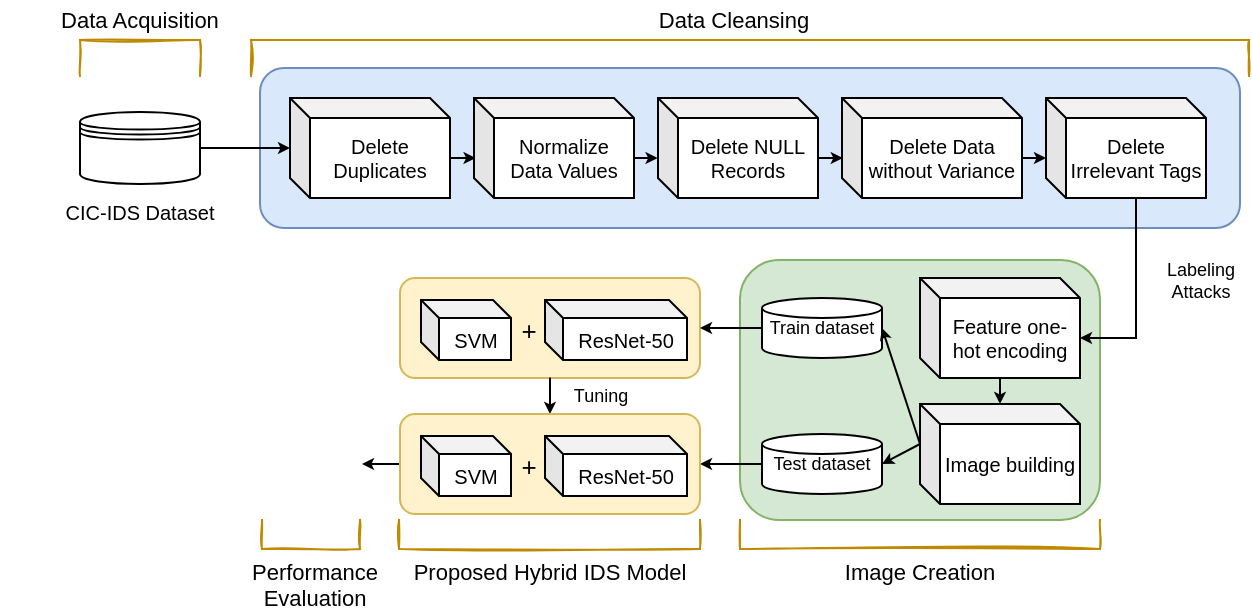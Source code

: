 <mxfile version="15.7.0" type="github" pages="3">
  <diagram id="EMvGMMCxx6XKPEilyFKA" name="IDS-Paper">
    <mxGraphModel dx="898" dy="481" grid="1" gridSize="10" guides="1" tooltips="1" connect="1" arrows="1" fold="1" page="1" pageScale="1" pageWidth="827" pageHeight="1169" math="0" shadow="0">
      <root>
        <mxCell id="0" />
        <mxCell id="1" parent="0" />
        <mxCell id="Y4Wwu05qVqmn_QEh-_5p-30" value="" style="rounded=1;whiteSpace=wrap;html=1;fillColor=#fff2cc;strokeColor=#d6b656;" parent="1" vertex="1">
          <mxGeometry x="210" y="239" width="150" height="50" as="geometry" />
        </mxCell>
        <mxCell id="Y4Wwu05qVqmn_QEh-_5p-23" value="" style="rounded=1;whiteSpace=wrap;html=1;fillColor=#d5e8d4;strokeColor=#82b366;" parent="1" vertex="1">
          <mxGeometry x="380" y="230" width="180" height="130" as="geometry" />
        </mxCell>
        <mxCell id="Y4Wwu05qVqmn_QEh-_5p-3" value="" style="rounded=1;whiteSpace=wrap;html=1;fillColor=#dae8fc;strokeColor=#6c8ebf;" parent="1" vertex="1">
          <mxGeometry x="140" y="134" width="490" height="80" as="geometry" />
        </mxCell>
        <mxCell id="Y4Wwu05qVqmn_QEh-_5p-4" style="edgeStyle=orthogonalEdgeStyle;rounded=0;orthogonalLoop=1;jettySize=auto;html=1;entryX=0;entryY=0.5;entryDx=0;entryDy=0;endSize=3;startSize=3;" parent="1" source="Y4Wwu05qVqmn_QEh-_5p-1" edge="1">
          <mxGeometry relative="1" as="geometry">
            <mxPoint x="155" y="174" as="targetPoint" />
          </mxGeometry>
        </mxCell>
        <mxCell id="Y4Wwu05qVqmn_QEh-_5p-1" value="" style="shape=datastore;whiteSpace=wrap;html=1;fontSize=10;fontStyle=1" parent="1" vertex="1">
          <mxGeometry x="50" y="156" width="60" height="36" as="geometry" />
        </mxCell>
        <mxCell id="Y4Wwu05qVqmn_QEh-_5p-5" value="Data Cleansing" style="text;html=1;strokeColor=none;fillColor=none;align=center;verticalAlign=middle;whiteSpace=wrap;rounded=0;fontStyle=0;fontSize=11;" parent="1" vertex="1">
          <mxGeometry x="307" y="100" width="140" height="20" as="geometry" />
        </mxCell>
        <mxCell id="Y4Wwu05qVqmn_QEh-_5p-62" value="Labeling&lt;br&gt;Attacks" style="edgeStyle=orthogonalEdgeStyle;rounded=0;orthogonalLoop=1;jettySize=auto;html=1;entryX=0;entryY=0;entryDx=80;entryDy=30;labelBackgroundColor=none;fontSize=9;startSize=3;endSize=3;exitX=0;exitY=0;exitDx=45;exitDy=50;labelBorderColor=none;spacingTop=0;sketch=0;entryPerimeter=0;exitPerimeter=0;horizontal=1;" parent="1" source="q0Q48AQaS5Qz4tqqxJTt-5" target="5gnXoa6gbx_hMjRoaes9-1" edge="1">
          <mxGeometry x="-0.163" y="32" relative="1" as="geometry">
            <mxPoint x="563" y="174" as="sourcePoint" />
            <Array as="points">
              <mxPoint x="578" y="269" />
            </Array>
            <mxPoint as="offset" />
            <mxPoint x="545" y="264.5" as="targetPoint" />
          </mxGeometry>
        </mxCell>
        <mxCell id="Y4Wwu05qVqmn_QEh-_5p-25" value="Image Creation" style="text;html=1;strokeColor=none;fillColor=none;align=center;verticalAlign=top;whiteSpace=wrap;rounded=0;fontStyle=0;fontSize=11;" parent="1" vertex="1">
          <mxGeometry x="425" y="372.5" width="90" height="20" as="geometry" />
        </mxCell>
        <mxCell id="Y4Wwu05qVqmn_QEh-_5p-29" style="edgeStyle=orthogonalEdgeStyle;rounded=0;orthogonalLoop=1;jettySize=auto;html=1;exitX=0;exitY=0;exitDx=45;exitDy=50;fontSize=11;endSize=3;startSize=3;exitPerimeter=0;" parent="1" source="5gnXoa6gbx_hMjRoaes9-1" target="5gnXoa6gbx_hMjRoaes9-2" edge="1">
          <mxGeometry relative="1" as="geometry">
            <mxPoint x="475" y="264.5" as="sourcePoint" />
            <Array as="points">
              <mxPoint x="510" y="300" />
              <mxPoint x="510" y="300" />
            </Array>
          </mxGeometry>
        </mxCell>
        <mxCell id="Y4Wwu05qVqmn_QEh-_5p-31" value="Proposed Hybrid IDS Model" style="text;html=1;strokeColor=none;fillColor=none;align=center;verticalAlign=top;whiteSpace=wrap;rounded=0;fontStyle=0;fontSize=11;" parent="1" vertex="1">
          <mxGeometry x="214.75" y="372.5" width="140" height="20" as="geometry" />
        </mxCell>
        <mxCell id="FiTip0ZuBxbWfkE6FUop-7" style="edgeStyle=orthogonalEdgeStyle;rounded=0;orthogonalLoop=1;jettySize=auto;html=1;entryX=1;entryY=0.5;entryDx=0;entryDy=0;labelBackgroundColor=none;fontSize=13;startArrow=none;startFill=0;endArrow=classic;endFill=1;startSize=3;endSize=3;" parent="1" source="Y4Wwu05qVqmn_QEh-_5p-33" target="Y4Wwu05qVqmn_QEh-_5p-30" edge="1">
          <mxGeometry relative="1" as="geometry" />
        </mxCell>
        <mxCell id="Y4Wwu05qVqmn_QEh-_5p-33" value="Train dataset" style="strokeWidth=1;html=1;shape=mxgraph.flowchart.database;whiteSpace=wrap;fontSize=9;fillColor=#FFFFFF;" parent="1" vertex="1">
          <mxGeometry x="391" y="249" width="60" height="30" as="geometry" />
        </mxCell>
        <mxCell id="FiTip0ZuBxbWfkE6FUop-12" style="edgeStyle=orthogonalEdgeStyle;rounded=0;orthogonalLoop=1;jettySize=auto;html=1;entryX=1;entryY=0.5;entryDx=0;entryDy=0;labelBackgroundColor=none;fontSize=13;startArrow=none;startFill=0;endArrow=classic;endFill=1;startSize=3;endSize=3;" parent="1" source="Y4Wwu05qVqmn_QEh-_5p-34" target="FiTip0ZuBxbWfkE6FUop-8" edge="1">
          <mxGeometry relative="1" as="geometry" />
        </mxCell>
        <mxCell id="Y4Wwu05qVqmn_QEh-_5p-34" value="Test dataset" style="strokeWidth=1;html=1;shape=mxgraph.flowchart.database;whiteSpace=wrap;fontSize=9;fillColor=#FFFFFF;" parent="1" vertex="1">
          <mxGeometry x="391" y="317" width="60" height="30" as="geometry" />
        </mxCell>
        <mxCell id="Y4Wwu05qVqmn_QEh-_5p-58" value="Tuning" style="edgeStyle=orthogonalEdgeStyle;rounded=0;orthogonalLoop=1;jettySize=auto;html=1;entryX=0.5;entryY=0;entryDx=0;entryDy=0;fontSize=9;startSize=3;endSize=3;exitX=0.5;exitY=1;exitDx=0;exitDy=0;labelBackgroundColor=none;" parent="1" target="FiTip0ZuBxbWfkE6FUop-8" edge="1">
          <mxGeometry x="0.059" y="25" relative="1" as="geometry">
            <mxPoint x="285" y="288.75" as="sourcePoint" />
            <mxPoint x="285" y="319.25" as="targetPoint" />
            <mxPoint as="offset" />
          </mxGeometry>
        </mxCell>
        <mxCell id="Y4Wwu05qVqmn_QEh-_5p-69" style="edgeStyle=orthogonalEdgeStyle;rounded=0;orthogonalLoop=1;jettySize=auto;html=1;entryX=1;entryY=0.5;entryDx=0;entryDy=0;labelBackgroundColor=#FAFAFA;fontSize=10;startSize=3;endSize=3;" parent="1" target="Y4Wwu05qVqmn_QEh-_5p-68" edge="1">
          <mxGeometry relative="1" as="geometry">
            <mxPoint x="225" y="332.029" as="sourcePoint" />
          </mxGeometry>
        </mxCell>
        <mxCell id="Y4Wwu05qVqmn_QEh-_5p-68" value="" style="shape=image;html=1;verticalAlign=top;verticalLabelPosition=bottom;labelBackgroundColor=#ffffff;imageAspect=0;aspect=fixed;image=https://cdn1.iconfinder.com/data/icons/finance-160/64/speed_meter-performance-business-finance-128.png;fontSize=10;strokeWidth=1;fillColor=#DDEBFF;imageBackground=none;imageBorder=none;sketch=0;" parent="1" vertex="1">
          <mxGeometry x="141" y="307" width="50" height="50" as="geometry" />
        </mxCell>
        <mxCell id="Y4Wwu05qVqmn_QEh-_5p-70" value="Performance Evaluation" style="text;html=1;strokeColor=none;fillColor=none;align=center;verticalAlign=top;whiteSpace=wrap;rounded=0;fontStyle=0;fontSize=11;" parent="1" vertex="1">
          <mxGeometry x="123.5" y="372.5" width="87" height="24.5" as="geometry" />
        </mxCell>
        <mxCell id="9tTI70woQvjKsvE5fk51-2" style="edgeStyle=orthogonalEdgeStyle;rounded=0;orthogonalLoop=1;jettySize=auto;html=1;fontSize=11;endSize=3;startSize=3;exitX=0;exitY=0;exitDx=80;exitDy=30;exitPerimeter=0;entryX=0.01;entryY=0.602;entryDx=0;entryDy=0;entryPerimeter=0;" parent="1" source="q0Q48AQaS5Qz4tqqxJTt-1" target="q0Q48AQaS5Qz4tqqxJTt-2" edge="1">
          <mxGeometry relative="1" as="geometry" />
        </mxCell>
        <mxCell id="q0Q48AQaS5Qz4tqqxJTt-1" value="Delete Duplicates" style="shape=cube;whiteSpace=wrap;html=1;boundedLbl=1;backgroundOutline=1;darkOpacity=0.05;darkOpacity2=0.1;rounded=0;glass=0;size=10;fontSize=10;" parent="1" vertex="1">
          <mxGeometry x="155" y="149" width="80" height="50" as="geometry" />
        </mxCell>
        <mxCell id="q0Q48AQaS5Qz4tqqxJTt-2" value="Normalize Data Values" style="shape=cube;whiteSpace=wrap;html=1;boundedLbl=1;backgroundOutline=1;darkOpacity=0.05;darkOpacity2=0.1;rounded=0;glass=0;size=10;fontSize=10;" parent="1" vertex="1">
          <mxGeometry x="247" y="149" width="80" height="50" as="geometry" />
        </mxCell>
        <mxCell id="q0Q48AQaS5Qz4tqqxJTt-3" value="Delete NULL Records" style="shape=cube;whiteSpace=wrap;html=1;boundedLbl=1;backgroundOutline=1;darkOpacity=0.05;darkOpacity2=0.1;rounded=0;glass=0;size=10;fontSize=10;" parent="1" vertex="1">
          <mxGeometry x="339" y="149" width="80" height="50" as="geometry" />
        </mxCell>
        <mxCell id="q0Q48AQaS5Qz4tqqxJTt-4" value="Delete Data without Variance" style="shape=cube;whiteSpace=wrap;html=1;boundedLbl=1;backgroundOutline=1;darkOpacity=0.05;darkOpacity2=0.1;rounded=0;glass=0;size=10;fontSize=10;" parent="1" vertex="1">
          <mxGeometry x="431" y="149" width="90" height="50" as="geometry" />
        </mxCell>
        <mxCell id="q0Q48AQaS5Qz4tqqxJTt-5" value="Delete Irrelevant Tags" style="shape=cube;whiteSpace=wrap;html=1;boundedLbl=1;backgroundOutline=1;darkOpacity=0.05;darkOpacity2=0.1;rounded=0;glass=0;size=10;fontSize=10;" parent="1" vertex="1">
          <mxGeometry x="533" y="149" width="80" height="50" as="geometry" />
        </mxCell>
        <mxCell id="oRmXpu1o7JcoVG3jPwQJ-1" value="" style="shape=partialRectangle;whiteSpace=wrap;html=1;bottom=1;right=1;left=1;top=0;fillColor=none;routingCenterX=-0.5;rounded=0;shadow=0;glass=0;labelBackgroundColor=none;sketch=1;fontFamily=Helvetica;fontSize=11;strokeColor=#BF8A00;direction=west;fontColor=default;" parent="1" vertex="1">
          <mxGeometry x="135.5" y="120" width="499" height="18" as="geometry" />
        </mxCell>
        <mxCell id="f1S56XE2EbX8W5pwJpI0-1" style="edgeStyle=orthogonalEdgeStyle;rounded=0;orthogonalLoop=1;jettySize=auto;html=1;fontSize=11;endSize=3;startSize=3;exitX=0;exitY=0;exitDx=80;exitDy=30;exitPerimeter=0;entryX=-0.003;entryY=0.604;entryDx=0;entryDy=0;entryPerimeter=0;" parent="1" source="q0Q48AQaS5Qz4tqqxJTt-2" target="q0Q48AQaS5Qz4tqqxJTt-3" edge="1">
          <mxGeometry relative="1" as="geometry">
            <mxPoint x="245" y="184" as="sourcePoint" />
            <mxPoint x="349" y="179" as="targetPoint" />
          </mxGeometry>
        </mxCell>
        <mxCell id="VTfrIFqJmSDUwMLd9Kz_-1" style="edgeStyle=orthogonalEdgeStyle;rounded=0;orthogonalLoop=1;jettySize=auto;html=1;fontSize=11;endSize=3;startSize=3;exitX=0;exitY=0;exitDx=80;exitDy=30;exitPerimeter=0;entryX=0.004;entryY=0.604;entryDx=0;entryDy=0;entryPerimeter=0;" parent="1" source="q0Q48AQaS5Qz4tqqxJTt-3" target="q0Q48AQaS5Qz4tqqxJTt-4" edge="1">
          <mxGeometry relative="1" as="geometry">
            <mxPoint x="337" y="189" as="sourcePoint" />
            <mxPoint x="348.76" y="189.2" as="targetPoint" />
          </mxGeometry>
        </mxCell>
        <mxCell id="VTfrIFqJmSDUwMLd9Kz_-2" style="edgeStyle=orthogonalEdgeStyle;rounded=0;orthogonalLoop=1;jettySize=auto;html=1;fontSize=11;endSize=3;startSize=3;exitX=0;exitY=0;exitDx=90;exitDy=30;exitPerimeter=0;entryX=0;entryY=0.592;entryDx=0;entryDy=0;entryPerimeter=0;" parent="1" source="q0Q48AQaS5Qz4tqqxJTt-4" target="q0Q48AQaS5Qz4tqqxJTt-5" edge="1">
          <mxGeometry relative="1" as="geometry">
            <mxPoint x="429" y="189" as="sourcePoint" />
            <mxPoint x="441.36" y="189.2" as="targetPoint" />
          </mxGeometry>
        </mxCell>
        <mxCell id="-Eo3lDe5eYcaREt5PLol-1" value="&lt;span style=&quot;font-weight: normal&quot;&gt;&lt;span&gt;CIC-IDS&amp;nbsp;&lt;/span&gt;&lt;span&gt;Dataset&lt;/span&gt;&lt;/span&gt;" style="text;html=1;strokeColor=none;fillColor=none;align=center;verticalAlign=middle;whiteSpace=wrap;rounded=0;shadow=0;glass=0;labelBackgroundColor=none;sketch=0;fontFamily=Helvetica;fontSize=10;fontColor=default;fontStyle=1" parent="1" vertex="1">
          <mxGeometry x="40" y="196" width="80" height="20" as="geometry" />
        </mxCell>
        <mxCell id="5gnXoa6gbx_hMjRoaes9-1" value="Feature one-hot encoding" style="shape=cube;whiteSpace=wrap;html=1;boundedLbl=1;backgroundOutline=1;darkOpacity=0.05;darkOpacity2=0.1;rounded=0;glass=0;size=10;fontSize=10;" parent="1" vertex="1">
          <mxGeometry x="470" y="239" width="80" height="50" as="geometry" />
        </mxCell>
        <mxCell id="5gnXoa6gbx_hMjRoaes9-2" value="Image building" style="shape=cube;whiteSpace=wrap;html=1;boundedLbl=1;backgroundOutline=1;darkOpacity=0.05;darkOpacity2=0.1;rounded=0;glass=0;size=10;fontSize=10;" parent="1" vertex="1">
          <mxGeometry x="470" y="302" width="80" height="50" as="geometry" />
        </mxCell>
        <mxCell id="FiTip0ZuBxbWfkE6FUop-1" value="" style="endArrow=none;startArrow=classic;html=1;rounded=0;labelBackgroundColor=none;fontSize=11;startSize=3;endSize=3;entryX=0;entryY=0;entryDx=0;entryDy=20;entryPerimeter=0;exitX=1;exitY=0.5;exitDx=0;exitDy=0;exitPerimeter=0;endFill=0;" parent="1" source="Y4Wwu05qVqmn_QEh-_5p-33" target="5gnXoa6gbx_hMjRoaes9-2" edge="1">
          <mxGeometry width="50" height="50" relative="1" as="geometry">
            <mxPoint x="420" y="440" as="sourcePoint" />
            <mxPoint x="470" y="390" as="targetPoint" />
          </mxGeometry>
        </mxCell>
        <mxCell id="FiTip0ZuBxbWfkE6FUop-2" value="" style="endArrow=classic;startArrow=none;html=1;rounded=0;labelBackgroundColor=none;fontSize=11;startSize=3;endSize=3;entryX=1;entryY=0.5;entryDx=0;entryDy=0;entryPerimeter=0;exitX=0;exitY=0;exitDx=0;exitDy=20;exitPerimeter=0;endFill=1;startFill=0;" parent="1" source="5gnXoa6gbx_hMjRoaes9-2" target="Y4Wwu05qVqmn_QEh-_5p-34" edge="1">
          <mxGeometry width="50" height="50" relative="1" as="geometry">
            <mxPoint x="430" y="286" as="sourcePoint" />
            <mxPoint x="480" y="332" as="targetPoint" />
          </mxGeometry>
        </mxCell>
        <mxCell id="FiTip0ZuBxbWfkE6FUop-4" value="ResNet-50" style="shape=cube;whiteSpace=wrap;html=1;boundedLbl=1;backgroundOutline=1;darkOpacity=0.05;darkOpacity2=0.1;rounded=0;glass=0;size=9;fontSize=10;" parent="1" vertex="1">
          <mxGeometry x="282.5" y="250" width="71" height="30" as="geometry" />
        </mxCell>
        <mxCell id="FiTip0ZuBxbWfkE6FUop-5" value="SVM" style="shape=cube;whiteSpace=wrap;html=1;boundedLbl=1;backgroundOutline=1;darkOpacity=0.05;darkOpacity2=0.1;rounded=0;glass=0;size=9;fontSize=10;" parent="1" vertex="1">
          <mxGeometry x="220.5" y="250" width="45" height="30" as="geometry" />
        </mxCell>
        <mxCell id="FiTip0ZuBxbWfkE6FUop-6" value="+" style="text;html=1;strokeColor=none;fillColor=none;align=center;verticalAlign=middle;whiteSpace=wrap;rounded=0;glass=0;sketch=1;fontSize=13;" parent="1" vertex="1">
          <mxGeometry x="265.5" y="260" width="17" height="10" as="geometry" />
        </mxCell>
        <mxCell id="FiTip0ZuBxbWfkE6FUop-8" value="" style="rounded=1;whiteSpace=wrap;html=1;fillColor=#fff2cc;strokeColor=#d6b656;" parent="1" vertex="1">
          <mxGeometry x="210" y="307" width="150" height="50" as="geometry" />
        </mxCell>
        <mxCell id="FiTip0ZuBxbWfkE6FUop-9" value="ResNet-50" style="shape=cube;whiteSpace=wrap;html=1;boundedLbl=1;backgroundOutline=1;darkOpacity=0.05;darkOpacity2=0.1;rounded=0;glass=0;size=9;fontSize=10;" parent="1" vertex="1">
          <mxGeometry x="282.5" y="318" width="71" height="30" as="geometry" />
        </mxCell>
        <mxCell id="FiTip0ZuBxbWfkE6FUop-10" value="SVM" style="shape=cube;whiteSpace=wrap;html=1;boundedLbl=1;backgroundOutline=1;darkOpacity=0.05;darkOpacity2=0.1;rounded=0;glass=0;size=9;fontSize=10;" parent="1" vertex="1">
          <mxGeometry x="220.5" y="318" width="45" height="30" as="geometry" />
        </mxCell>
        <mxCell id="FiTip0ZuBxbWfkE6FUop-11" value="+" style="text;html=1;strokeColor=none;fillColor=none;align=center;verticalAlign=middle;whiteSpace=wrap;rounded=0;glass=0;sketch=1;fontSize=13;" parent="1" vertex="1">
          <mxGeometry x="265.5" y="328" width="17" height="10" as="geometry" />
        </mxCell>
        <mxCell id="FiTip0ZuBxbWfkE6FUop-13" value="" style="shape=image;html=1;verticalAlign=top;verticalLabelPosition=bottom;labelBackgroundColor=#ffffff;imageAspect=0;aspect=fixed;image=https://cdn2.iconfinder.com/data/icons/onebit/PNG/onebit_34.png;rounded=1;glass=0;sketch=0;fontSize=13;fillColor=default;" parent="1" vertex="1">
          <mxGeometry x="168" y="286" width="18" height="18" as="geometry" />
        </mxCell>
        <mxCell id="FiTip0ZuBxbWfkE6FUop-14" value="" style="shape=image;html=1;verticalAlign=top;verticalLabelPosition=bottom;labelBackgroundColor=#ffffff;imageAspect=0;aspect=fixed;image=https://cdn2.iconfinder.com/data/icons/onebit/PNG/onebit_33.png;rounded=1;glass=0;sketch=0;fontSize=13;fillColor=default;" parent="1" vertex="1">
          <mxGeometry x="145" y="286" width="18" height="18" as="geometry" />
        </mxCell>
        <mxCell id="FiTip0ZuBxbWfkE6FUop-16" value="" style="shape=partialRectangle;whiteSpace=wrap;html=1;bottom=1;right=1;left=1;top=0;fillColor=none;routingCenterX=-0.5;rounded=0;shadow=0;glass=0;labelBackgroundColor=none;sketch=1;fontFamily=Helvetica;fontSize=11;strokeColor=#BF8A00;direction=east;fontColor=default;" parent="1" vertex="1">
          <mxGeometry x="380" y="360" width="180" height="14.5" as="geometry" />
        </mxCell>
        <mxCell id="FiTip0ZuBxbWfkE6FUop-18" value="" style="shape=partialRectangle;whiteSpace=wrap;html=1;bottom=1;right=1;left=1;top=0;fillColor=none;routingCenterX=-0.5;rounded=0;shadow=0;glass=0;labelBackgroundColor=none;sketch=1;fontFamily=Helvetica;fontSize=11;strokeColor=#BF8A00;direction=east;fontColor=default;" parent="1" vertex="1">
          <mxGeometry x="209.5" y="360" width="150.5" height="14.5" as="geometry" />
        </mxCell>
        <mxCell id="FiTip0ZuBxbWfkE6FUop-19" value="" style="shape=partialRectangle;whiteSpace=wrap;html=1;bottom=1;right=1;left=1;top=0;fillColor=none;routingCenterX=-0.5;rounded=0;shadow=0;glass=0;labelBackgroundColor=none;sketch=1;fontFamily=Helvetica;fontSize=11;strokeColor=#BF8A00;direction=east;fontColor=default;" parent="1" vertex="1">
          <mxGeometry x="141" y="360" width="49" height="14.5" as="geometry" />
        </mxCell>
        <mxCell id="Q5RgTD1yqNpN_PlxSmYg-1" value="" style="shape=partialRectangle;whiteSpace=wrap;html=1;bottom=1;right=1;left=1;top=0;fillColor=none;routingCenterX=-0.5;rounded=0;shadow=0;glass=0;labelBackgroundColor=none;sketch=1;fontFamily=Helvetica;fontSize=11;strokeColor=#BF8A00;direction=west;fontColor=default;" parent="1" vertex="1">
          <mxGeometry x="50" y="120" width="60" height="18" as="geometry" />
        </mxCell>
        <mxCell id="Q5RgTD1yqNpN_PlxSmYg-2" value="Data Acquisition" style="text;html=1;strokeColor=none;fillColor=none;align=center;verticalAlign=middle;whiteSpace=wrap;rounded=0;fontStyle=0;fontSize=11;" parent="1" vertex="1">
          <mxGeometry x="10" y="100" width="140" height="20" as="geometry" />
        </mxCell>
      </root>
    </mxGraphModel>
  </diagram>
  <diagram id="SGTp_MThnlhBNd0tua9d" name="CNN-Architecture">
    <mxGraphModel dx="898" dy="1650" grid="1" gridSize="10" guides="1" tooltips="1" connect="1" arrows="1" fold="1" page="1" pageScale="1" pageWidth="827" pageHeight="1169" math="0" shadow="0">
      <root>
        <mxCell id="L6ng9AGCWJKJYdQ31cqa-0" />
        <mxCell id="L6ng9AGCWJKJYdQ31cqa-1" parent="L6ng9AGCWJKJYdQ31cqa-0" />
        <mxCell id="o01pVLBMB4gcDrM5dN8s-3" value="" style="rounded=1;whiteSpace=wrap;html=1;shadow=0;glass=0;labelBackgroundColor=none;sketch=0;fontFamily=Helvetica;fontSize=10;strokeColor=#d79b00;fillColor=#FFFCFA;gradientDirection=north;fontColor=default;" parent="L6ng9AGCWJKJYdQ31cqa-1" vertex="1">
          <mxGeometry x="95" y="-10" width="675" height="170" as="geometry" />
        </mxCell>
        <mxCell id="tCT4lMGDRJ61bVtiQPa--39" style="edgeStyle=orthogonalEdgeStyle;rounded=0;orthogonalLoop=1;jettySize=auto;html=1;labelBackgroundColor=default;fontFamily=Helvetica;fontSize=10;fontColor=default;strokeColor=default;" parent="L6ng9AGCWJKJYdQ31cqa-1" source="tCT4lMGDRJ61bVtiQPa--38" target="tCT4lMGDRJ61bVtiQPa--32" edge="1">
          <mxGeometry relative="1" as="geometry">
            <mxPoint x="342" y="72.5" as="targetPoint" />
          </mxGeometry>
        </mxCell>
        <mxCell id="tCT4lMGDRJ61bVtiQPa--38" value="" style="shape=cube;whiteSpace=wrap;html=1;boundedLbl=1;backgroundOutline=1;darkOpacity=0.05;darkOpacity2=0.1;shadow=0;glass=0;sketch=0;fontFamily=Helvetica;fontSize=13;fontColor=#333333;strokeColor=#666666;fillColor=#f5f5f5;size=10;labelBackgroundColor=default;" parent="L6ng9AGCWJKJYdQ31cqa-1" vertex="1">
          <mxGeometry x="192" y="20" width="106" height="105" as="geometry" />
        </mxCell>
        <mxCell id="tCT4lMGDRJ61bVtiQPa--23" style="edgeStyle=orthogonalEdgeStyle;rounded=0;orthogonalLoop=1;jettySize=auto;html=1;labelBackgroundColor=default;fontFamily=Helvetica;fontSize=13;fontColor=default;strokeColor=default;entryX=0.5;entryY=0;entryDx=0;entryDy=0;" parent="L6ng9AGCWJKJYdQ31cqa-1" source="tCT4lMGDRJ61bVtiQPa--11" target="tCT4lMGDRJ61bVtiQPa--22" edge="1">
          <mxGeometry relative="1" as="geometry" />
        </mxCell>
        <mxCell id="tCT4lMGDRJ61bVtiQPa--11" value="" style="sketch=0;outlineConnect=0;fontColor=default;gradientColor=none;fillColor=#4D4D4D;strokeColor=default;dashed=0;verticalLabelPosition=bottom;verticalAlign=top;align=center;html=1;fontSize=12;fontStyle=0;aspect=fixed;pointerEvents=1;shape=mxgraph.aws4.container_registry_image;shadow=0;glass=0;fontFamily=Helvetica;labelBackgroundColor=default;" parent="L6ng9AGCWJKJYdQ31cqa-1" vertex="1">
          <mxGeometry x="27" y="42.5" width="60" height="60" as="geometry" />
        </mxCell>
        <mxCell id="tCT4lMGDRJ61bVtiQPa--29" style="edgeStyle=orthogonalEdgeStyle;rounded=0;orthogonalLoop=1;jettySize=auto;html=1;entryX=0.5;entryY=0;entryDx=0;entryDy=0;labelBackgroundColor=default;fontFamily=Helvetica;fontSize=10;fontColor=default;strokeColor=default;" parent="L6ng9AGCWJKJYdQ31cqa-1" source="tCT4lMGDRJ61bVtiQPa--22" target="tCT4lMGDRJ61bVtiQPa--27" edge="1">
          <mxGeometry relative="1" as="geometry" />
        </mxCell>
        <mxCell id="tCT4lMGDRJ61bVtiQPa--22" value="7 x 7, conv, 64" style="rounded=0;whiteSpace=wrap;html=1;shadow=0;glass=0;labelBackgroundColor=none;sketch=0;fontFamily=Helvetica;fontSize=11;rotation=-90;fillColor=#f5f5f5;strokeColor=#666666;fontColor=#333333;" parent="L6ng9AGCWJKJYdQ31cqa-1" vertex="1">
          <mxGeometry x="70.25" y="61.25" width="98.5" height="22.5" as="geometry" />
        </mxCell>
        <mxCell id="tCT4lMGDRJ61bVtiQPa--26" value="1 x 1, conv, 64" style="rounded=0;whiteSpace=wrap;html=1;shadow=0;glass=0;labelBackgroundColor=default;sketch=0;fontFamily=Helvetica;fontSize=10;fontColor=default;strokeColor=default;fillColor=default;" parent="L6ng9AGCWJKJYdQ31cqa-1" vertex="1">
          <mxGeometry x="210" y="37" width="80" height="22.5" as="geometry" />
        </mxCell>
        <mxCell id="tCT4lMGDRJ61bVtiQPa--47" style="edgeStyle=orthogonalEdgeStyle;rounded=0;orthogonalLoop=1;jettySize=auto;html=1;entryX=0.009;entryY=0.499;entryDx=0;entryDy=0;entryPerimeter=0;labelBackgroundColor=default;fontFamily=Helvetica;fontSize=10;fontColor=default;strokeColor=default;" parent="L6ng9AGCWJKJYdQ31cqa-1" source="tCT4lMGDRJ61bVtiQPa--27" target="tCT4lMGDRJ61bVtiQPa--38" edge="1">
          <mxGeometry relative="1" as="geometry" />
        </mxCell>
        <mxCell id="tCT4lMGDRJ61bVtiQPa--27" value="3 x 3, Max. Pooling" style="rounded=0;whiteSpace=wrap;html=1;shadow=0;glass=0;labelBackgroundColor=none;sketch=0;fontFamily=Helvetica;fontSize=11;strokeColor=#d6b656;fillColor=#fff2cc;rotation=-90;fontColor=default;" parent="L6ng9AGCWJKJYdQ31cqa-1" vertex="1">
          <mxGeometry x="109" y="61.25" width="106" height="22.5" as="geometry" />
        </mxCell>
        <mxCell id="tCT4lMGDRJ61bVtiQPa--30" value="3 x 3, conv, 64" style="rounded=0;whiteSpace=wrap;html=1;shadow=0;glass=0;labelBackgroundColor=default;sketch=0;fontFamily=Helvetica;fontSize=10;fontColor=default;strokeColor=default;fillColor=default;" parent="L6ng9AGCWJKJYdQ31cqa-1" vertex="1">
          <mxGeometry x="210" y="67" width="80" height="22.5" as="geometry" />
        </mxCell>
        <mxCell id="tCT4lMGDRJ61bVtiQPa--31" value="1 x 1, conv, 256" style="rounded=0;whiteSpace=wrap;html=1;shadow=0;glass=0;labelBackgroundColor=default;sketch=0;fontFamily=Helvetica;fontSize=10;fontColor=default;strokeColor=default;fillColor=default;" parent="L6ng9AGCWJKJYdQ31cqa-1" vertex="1">
          <mxGeometry x="210" y="96" width="80" height="22.5" as="geometry" />
        </mxCell>
        <mxCell id="tCT4lMGDRJ61bVtiQPa--44" style="edgeStyle=orthogonalEdgeStyle;rounded=0;orthogonalLoop=1;jettySize=auto;html=1;entryX=0;entryY=0.5;entryDx=0;entryDy=0;entryPerimeter=0;labelBackgroundColor=default;fontFamily=Helvetica;fontSize=10;fontColor=default;strokeColor=default;" parent="L6ng9AGCWJKJYdQ31cqa-1" source="tCT4lMGDRJ61bVtiQPa--32" target="tCT4lMGDRJ61bVtiQPa--40" edge="1">
          <mxGeometry relative="1" as="geometry" />
        </mxCell>
        <mxCell id="tCT4lMGDRJ61bVtiQPa--32" value="" style="shape=cube;whiteSpace=wrap;html=1;boundedLbl=1;backgroundOutline=1;darkOpacity=0.05;darkOpacity2=0.1;shadow=0;glass=0;sketch=0;fontFamily=Helvetica;fontSize=13;fontColor=#333333;strokeColor=#666666;fillColor=#f5f5f5;size=10;labelBackgroundColor=default;" parent="L6ng9AGCWJKJYdQ31cqa-1" vertex="1">
          <mxGeometry x="316" y="20" width="106" height="105" as="geometry" />
        </mxCell>
        <mxCell id="tCT4lMGDRJ61bVtiQPa--33" value="1 x 1, conv, 128" style="rounded=0;whiteSpace=wrap;html=1;shadow=0;glass=0;labelBackgroundColor=default;sketch=0;fontFamily=Helvetica;fontSize=10;fontColor=default;strokeColor=default;fillColor=default;" parent="L6ng9AGCWJKJYdQ31cqa-1" vertex="1">
          <mxGeometry x="334" y="37" width="80" height="22.5" as="geometry" />
        </mxCell>
        <mxCell id="tCT4lMGDRJ61bVtiQPa--34" value="3 x 3, conv, 128" style="rounded=0;whiteSpace=wrap;html=1;shadow=0;glass=0;labelBackgroundColor=default;sketch=0;fontFamily=Helvetica;fontSize=10;fontColor=default;strokeColor=default;fillColor=default;" parent="L6ng9AGCWJKJYdQ31cqa-1" vertex="1">
          <mxGeometry x="334" y="67" width="80" height="22.5" as="geometry" />
        </mxCell>
        <mxCell id="tCT4lMGDRJ61bVtiQPa--35" value="1 x 1, conv, 512" style="rounded=0;whiteSpace=wrap;html=1;shadow=0;glass=0;labelBackgroundColor=default;sketch=0;fontFamily=Helvetica;fontSize=10;fontColor=default;strokeColor=default;fillColor=default;" parent="L6ng9AGCWJKJYdQ31cqa-1" vertex="1">
          <mxGeometry x="334" y="96" width="80" height="22.5" as="geometry" />
        </mxCell>
        <mxCell id="tCT4lMGDRJ61bVtiQPa--53" style="edgeStyle=orthogonalEdgeStyle;rounded=0;orthogonalLoop=1;jettySize=auto;html=1;entryX=0;entryY=0.5;entryDx=0;entryDy=0;entryPerimeter=0;labelBackgroundColor=default;fontFamily=Helvetica;fontSize=10;fontColor=default;strokeColor=default;" parent="L6ng9AGCWJKJYdQ31cqa-1" source="tCT4lMGDRJ61bVtiQPa--40" target="tCT4lMGDRJ61bVtiQPa--49" edge="1">
          <mxGeometry relative="1" as="geometry" />
        </mxCell>
        <mxCell id="tCT4lMGDRJ61bVtiQPa--40" value="" style="shape=cube;whiteSpace=wrap;html=1;boundedLbl=1;backgroundOutline=1;darkOpacity=0.05;darkOpacity2=0.1;shadow=0;glass=0;sketch=0;fontFamily=Helvetica;fontSize=13;fontColor=#333333;strokeColor=#666666;fillColor=#f5f5f5;size=10;labelBackgroundColor=default;" parent="L6ng9AGCWJKJYdQ31cqa-1" vertex="1">
          <mxGeometry x="442" y="20" width="106" height="105" as="geometry" />
        </mxCell>
        <mxCell id="tCT4lMGDRJ61bVtiQPa--41" value="1 x 1, conv, 256" style="rounded=0;whiteSpace=wrap;html=1;shadow=0;glass=0;labelBackgroundColor=default;sketch=0;fontFamily=Helvetica;fontSize=10;fontColor=default;strokeColor=default;fillColor=default;" parent="L6ng9AGCWJKJYdQ31cqa-1" vertex="1">
          <mxGeometry x="460" y="37" width="80" height="22.5" as="geometry" />
        </mxCell>
        <mxCell id="tCT4lMGDRJ61bVtiQPa--42" value="3 x 3, conv, 256" style="rounded=0;whiteSpace=wrap;html=1;shadow=0;glass=0;labelBackgroundColor=default;sketch=0;fontFamily=Helvetica;fontSize=10;fontColor=default;strokeColor=default;fillColor=default;" parent="L6ng9AGCWJKJYdQ31cqa-1" vertex="1">
          <mxGeometry x="460" y="67" width="80" height="22.5" as="geometry" />
        </mxCell>
        <mxCell id="tCT4lMGDRJ61bVtiQPa--43" value="1 x 1, conv, 1024" style="rounded=0;whiteSpace=wrap;html=1;shadow=0;glass=0;labelBackgroundColor=default;sketch=0;fontFamily=Helvetica;fontSize=10;fontColor=default;strokeColor=default;fillColor=default;" parent="L6ng9AGCWJKJYdQ31cqa-1" vertex="1">
          <mxGeometry x="460" y="96" width="80" height="22.5" as="geometry" />
        </mxCell>
        <mxCell id="tCT4lMGDRJ61bVtiQPa--55" style="edgeStyle=orthogonalEdgeStyle;rounded=0;orthogonalLoop=1;jettySize=auto;html=1;entryX=0.5;entryY=0;entryDx=0;entryDy=0;labelBackgroundColor=default;fontFamily=Helvetica;fontSize=10;fontColor=default;strokeColor=default;" parent="L6ng9AGCWJKJYdQ31cqa-1" source="tCT4lMGDRJ61bVtiQPa--49" target="tCT4lMGDRJ61bVtiQPa--54" edge="1">
          <mxGeometry relative="1" as="geometry">
            <mxPoint x="703.25" y="72.5" as="targetPoint" />
          </mxGeometry>
        </mxCell>
        <mxCell id="tCT4lMGDRJ61bVtiQPa--49" value="" style="shape=cube;whiteSpace=wrap;html=1;boundedLbl=1;backgroundOutline=1;darkOpacity=0.05;darkOpacity2=0.1;shadow=0;glass=0;sketch=0;fontFamily=Helvetica;fontSize=13;fontColor=#333333;strokeColor=#666666;fillColor=#f5f5f5;size=10;labelBackgroundColor=default;" parent="L6ng9AGCWJKJYdQ31cqa-1" vertex="1">
          <mxGeometry x="569" y="20" width="106" height="105" as="geometry" />
        </mxCell>
        <mxCell id="tCT4lMGDRJ61bVtiQPa--50" value="1 x 1, conv, 512" style="rounded=0;whiteSpace=wrap;html=1;shadow=0;glass=0;labelBackgroundColor=default;sketch=0;fontFamily=Helvetica;fontSize=10;fontColor=default;strokeColor=default;fillColor=default;" parent="L6ng9AGCWJKJYdQ31cqa-1" vertex="1">
          <mxGeometry x="587" y="37" width="80" height="22.5" as="geometry" />
        </mxCell>
        <mxCell id="tCT4lMGDRJ61bVtiQPa--51" value="3 x 3, conv, 512" style="rounded=0;whiteSpace=wrap;html=1;shadow=0;glass=0;labelBackgroundColor=default;sketch=0;fontFamily=Helvetica;fontSize=10;fontColor=default;strokeColor=default;fillColor=default;" parent="L6ng9AGCWJKJYdQ31cqa-1" vertex="1">
          <mxGeometry x="587" y="67" width="80" height="22.5" as="geometry" />
        </mxCell>
        <mxCell id="tCT4lMGDRJ61bVtiQPa--52" value="1 x 1, conv, 2048" style="rounded=0;whiteSpace=wrap;html=1;shadow=0;glass=0;labelBackgroundColor=default;sketch=0;fontFamily=Helvetica;fontSize=10;fontColor=default;strokeColor=default;fillColor=default;" parent="L6ng9AGCWJKJYdQ31cqa-1" vertex="1">
          <mxGeometry x="587" y="96" width="80" height="22.5" as="geometry" />
        </mxCell>
        <mxCell id="tCT4lMGDRJ61bVtiQPa--57" style="edgeStyle=orthogonalEdgeStyle;rounded=0;orthogonalLoop=1;jettySize=auto;html=1;entryX=0.5;entryY=0;entryDx=0;entryDy=0;labelBackgroundColor=default;fontFamily=Helvetica;fontSize=10;fontColor=default;strokeColor=default;" parent="L6ng9AGCWJKJYdQ31cqa-1" source="tCT4lMGDRJ61bVtiQPa--54" target="tCT4lMGDRJ61bVtiQPa--56" edge="1">
          <mxGeometry relative="1" as="geometry" />
        </mxCell>
        <mxCell id="tCT4lMGDRJ61bVtiQPa--54" value="Average Pooling" style="rounded=0;whiteSpace=wrap;html=1;shadow=0;glass=0;labelBackgroundColor=none;sketch=0;fontFamily=Helvetica;fontSize=11;strokeColor=#d6b656;fillColor=#fff2cc;rotation=-90;fontColor=default;" parent="L6ng9AGCWJKJYdQ31cqa-1" vertex="1">
          <mxGeometry x="656" y="61.25" width="95" height="22.5" as="geometry" />
        </mxCell>
        <mxCell id="jMyEVQuGqoWBW6xNSCqy-7" style="edgeStyle=orthogonalEdgeStyle;rounded=0;orthogonalLoop=1;jettySize=auto;html=1;entryX=0;entryY=0.5;entryDx=0;entryDy=0;labelBackgroundColor=default;fontFamily=Helvetica;fontSize=10;fontColor=default;strokeColor=default;" parent="L6ng9AGCWJKJYdQ31cqa-1" source="tCT4lMGDRJ61bVtiQPa--56" target="jMyEVQuGqoWBW6xNSCqy-22" edge="1">
          <mxGeometry relative="1" as="geometry">
            <mxPoint x="800" y="72.5" as="targetPoint" />
          </mxGeometry>
        </mxCell>
        <mxCell id="tCT4lMGDRJ61bVtiQPa--56" value="FC, 1000" style="rounded=0;whiteSpace=wrap;html=1;shadow=0;glass=0;labelBackgroundColor=none;sketch=0;fontFamily=Helvetica;fontSize=11;fontColor=#333333;strokeColor=#666666;fillColor=#f5f5f5;rotation=-90;" parent="L6ng9AGCWJKJYdQ31cqa-1" vertex="1">
          <mxGeometry x="698" y="61.25" width="95" height="22.5" as="geometry" />
        </mxCell>
        <mxCell id="1JZoTOZpItCuyOejcGlc-3" value="(x3)" style="text;html=1;strokeColor=none;fillColor=none;align=center;verticalAlign=middle;whiteSpace=wrap;rounded=0;shadow=0;glass=0;labelBackgroundColor=none;sketch=0;fontFamily=Helvetica;fontSize=10;fontColor=default;" parent="L6ng9AGCWJKJYdQ31cqa-1" vertex="1">
          <mxGeometry x="229" y="125" width="42" height="20" as="geometry" />
        </mxCell>
        <mxCell id="1JZoTOZpItCuyOejcGlc-4" value="(x4)" style="text;html=1;strokeColor=none;fillColor=none;align=center;verticalAlign=middle;whiteSpace=wrap;rounded=0;shadow=0;glass=0;labelBackgroundColor=none;sketch=0;fontFamily=Helvetica;fontSize=10;fontColor=default;" parent="L6ng9AGCWJKJYdQ31cqa-1" vertex="1">
          <mxGeometry x="353" y="125" width="42" height="20" as="geometry" />
        </mxCell>
        <mxCell id="1JZoTOZpItCuyOejcGlc-5" value="(x6)" style="text;html=1;strokeColor=none;fillColor=none;align=center;verticalAlign=middle;whiteSpace=wrap;rounded=0;shadow=0;glass=0;labelBackgroundColor=none;sketch=0;fontFamily=Helvetica;fontSize=10;fontColor=default;" parent="L6ng9AGCWJKJYdQ31cqa-1" vertex="1">
          <mxGeometry x="479" y="125" width="42" height="20" as="geometry" />
        </mxCell>
        <mxCell id="1JZoTOZpItCuyOejcGlc-7" value="(x3)" style="text;html=1;strokeColor=none;fillColor=none;align=center;verticalAlign=middle;whiteSpace=wrap;rounded=0;shadow=0;glass=0;labelBackgroundColor=none;sketch=0;fontFamily=Helvetica;fontSize=10;fontColor=default;" parent="L6ng9AGCWJKJYdQ31cqa-1" vertex="1">
          <mxGeometry x="606" y="125" width="42" height="20" as="geometry" />
        </mxCell>
        <mxCell id="-GXEHGnJktCSTWllxjWw-0" value="224 x 224 x 3" style="text;html=1;strokeColor=none;fillColor=none;align=center;verticalAlign=middle;whiteSpace=wrap;rounded=0;shadow=0;glass=0;labelBackgroundColor=none;sketch=0;fontFamily=Helvetica;fontSize=10;fontColor=default;" parent="L6ng9AGCWJKJYdQ31cqa-1" vertex="1">
          <mxGeometry x="17" y="105" width="80" height="20" as="geometry" />
        </mxCell>
        <mxCell id="jMyEVQuGqoWBW6xNSCqy-0" value="" style="curved=1;endArrow=classic;html=1;rounded=0;labelBackgroundColor=default;fontFamily=Helvetica;fontSize=10;fontColor=default;strokeColor=default;dashed=1;" parent="L6ng9AGCWJKJYdQ31cqa-1" edge="1">
          <mxGeometry width="50" height="50" relative="1" as="geometry">
            <mxPoint x="185" y="80" as="sourcePoint" />
            <mxPoint x="305" y="80" as="targetPoint" />
            <Array as="points">
              <mxPoint x="182" y="150" />
              <mxPoint x="312" y="150" />
            </Array>
          </mxGeometry>
        </mxCell>
        <mxCell id="jMyEVQuGqoWBW6xNSCqy-3" value="" style="curved=1;endArrow=classic;html=1;rounded=0;labelBackgroundColor=default;fontFamily=Helvetica;fontSize=10;fontColor=default;strokeColor=default;dashed=1;" parent="L6ng9AGCWJKJYdQ31cqa-1" edge="1">
          <mxGeometry width="50" height="50" relative="1" as="geometry">
            <mxPoint x="310" y="82.75" as="sourcePoint" />
            <mxPoint x="430" y="82.75" as="targetPoint" />
            <Array as="points">
              <mxPoint x="307" y="152.75" />
              <mxPoint x="437" y="152.75" />
            </Array>
          </mxGeometry>
        </mxCell>
        <mxCell id="jMyEVQuGqoWBW6xNSCqy-4" value="" style="curved=1;endArrow=classic;html=1;rounded=0;labelBackgroundColor=default;fontFamily=Helvetica;fontSize=10;fontColor=default;strokeColor=default;dashed=1;" parent="L6ng9AGCWJKJYdQ31cqa-1" edge="1">
          <mxGeometry width="50" height="50" relative="1" as="geometry">
            <mxPoint x="435" y="83.75" as="sourcePoint" />
            <mxPoint x="555" y="83.75" as="targetPoint" />
            <Array as="points">
              <mxPoint x="432" y="153.75" />
              <mxPoint x="562" y="153.75" />
            </Array>
          </mxGeometry>
        </mxCell>
        <mxCell id="jMyEVQuGqoWBW6xNSCqy-5" value="" style="curved=1;endArrow=classic;html=1;rounded=0;labelBackgroundColor=default;fontFamily=Helvetica;fontSize=10;fontColor=default;strokeColor=default;dashed=1;" parent="L6ng9AGCWJKJYdQ31cqa-1" edge="1">
          <mxGeometry width="50" height="50" relative="1" as="geometry">
            <mxPoint x="560" y="83.75" as="sourcePoint" />
            <mxPoint x="680" y="83.75" as="targetPoint" />
            <Array as="points">
              <mxPoint x="557" y="153.75" />
              <mxPoint x="687" y="153.75" />
            </Array>
          </mxGeometry>
        </mxCell>
        <mxCell id="jMyEVQuGqoWBW6xNSCqy-26" style="edgeStyle=orthogonalEdgeStyle;rounded=0;orthogonalLoop=1;jettySize=auto;html=1;entryX=0.5;entryY=0;entryDx=0;entryDy=0;labelBackgroundColor=default;fontFamily=Helvetica;fontSize=10;fontColor=default;strokeColor=default;" parent="L6ng9AGCWJKJYdQ31cqa-1" source="jMyEVQuGqoWBW6xNSCqy-22" target="jMyEVQuGqoWBW6xNSCqy-25" edge="1">
          <mxGeometry relative="1" as="geometry" />
        </mxCell>
        <mxCell id="jMyEVQuGqoWBW6xNSCqy-22" value="" style="rounded=0;whiteSpace=wrap;html=1;shadow=0;glass=0;labelBackgroundColor=default;sketch=0;fontFamily=Helvetica;fontSize=10;strokeColor=#6c8ebf;fillColor=#dae8fc;gradientDirection=north;fontColor=default;" parent="L6ng9AGCWJKJYdQ31cqa-1" vertex="1">
          <mxGeometry x="787" y="22.5" width="10" height="100" as="geometry" />
        </mxCell>
        <mxCell id="jMyEVQuGqoWBW6xNSCqy-23" value="Feature Vector" style="text;html=1;strokeColor=none;fillColor=none;align=center;verticalAlign=middle;whiteSpace=wrap;rounded=0;shadow=0;glass=0;labelBackgroundColor=default;sketch=0;fontFamily=Helvetica;fontSize=11;fontColor=default;" parent="L6ng9AGCWJKJYdQ31cqa-1" vertex="1">
          <mxGeometry x="771" y="130" width="42" height="20" as="geometry" />
        </mxCell>
        <mxCell id="o01pVLBMB4gcDrM5dN8s-1" style="edgeStyle=orthogonalEdgeStyle;rounded=0;orthogonalLoop=1;jettySize=auto;html=1;labelBackgroundColor=default;fontFamily=Helvetica;fontSize=10;fontColor=default;strokeColor=default;" parent="L6ng9AGCWJKJYdQ31cqa-1" source="jMyEVQuGqoWBW6xNSCqy-25" target="o01pVLBMB4gcDrM5dN8s-0" edge="1">
          <mxGeometry relative="1" as="geometry">
            <mxPoint x="874" y="72.5" as="targetPoint" />
          </mxGeometry>
        </mxCell>
        <mxCell id="jMyEVQuGqoWBW6xNSCqy-25" value="Linear SVM" style="rounded=0;whiteSpace=wrap;html=1;shadow=0;glass=0;labelBackgroundColor=none;sketch=0;fontFamily=Helvetica;fontSize=11;strokeColor=#6c8ebf;fillColor=#dae8fc;rotation=-90;fontColor=default;" parent="L6ng9AGCWJKJYdQ31cqa-1" vertex="1">
          <mxGeometry x="784" y="61.25" width="95" height="22.5" as="geometry" />
        </mxCell>
        <mxCell id="o01pVLBMB4gcDrM5dN8s-0" value="" style="sketch=0;outlineConnect=0;fontColor=default;gradientColor=none;fillColor=#4D4D4D;strokeColor=default;dashed=0;verticalLabelPosition=bottom;verticalAlign=top;align=center;html=1;fontSize=12;fontStyle=0;aspect=fixed;pointerEvents=1;shape=mxgraph.aws4.container_registry_image;shadow=0;glass=0;fontFamily=Helvetica;labelBackgroundColor=default;" parent="L6ng9AGCWJKJYdQ31cqa-1" vertex="1">
          <mxGeometry x="863" y="42.5" width="60" height="60" as="geometry" />
        </mxCell>
        <mxCell id="o01pVLBMB4gcDrM5dN8s-2" value="Classified Image with Label" style="text;html=1;strokeColor=none;fillColor=none;align=center;verticalAlign=middle;whiteSpace=wrap;rounded=0;shadow=0;glass=0;labelBackgroundColor=none;sketch=0;fontFamily=Helvetica;fontSize=11;fontColor=default;" parent="L6ng9AGCWJKJYdQ31cqa-1" vertex="1">
          <mxGeometry x="849.5" y="17" width="87" height="20" as="geometry" />
        </mxCell>
        <mxCell id="o01pVLBMB4gcDrM5dN8s-5" value="Input Image" style="text;html=1;strokeColor=none;fillColor=none;align=center;verticalAlign=middle;whiteSpace=wrap;rounded=0;shadow=0;glass=0;labelBackgroundColor=none;sketch=0;fontFamily=Helvetica;fontSize=11;fontColor=default;" parent="L6ng9AGCWJKJYdQ31cqa-1" vertex="1">
          <mxGeometry x="17" y="20" width="80" height="20" as="geometry" />
        </mxCell>
        <mxCell id="vyr0R-yZHXGpYnAxMPVw-0" value="ResNet-50 Model" style="text;html=1;strokeColor=none;fillColor=none;align=center;verticalAlign=middle;whiteSpace=wrap;rounded=0;shadow=0;glass=0;labelBackgroundColor=none;sketch=0;fontFamily=Helvetica;fontSize=11;fontColor=default;" parent="L6ng9AGCWJKJYdQ31cqa-1" vertex="1">
          <mxGeometry x="382.5" y="-12" width="120" height="30" as="geometry" />
        </mxCell>
        <mxCell id="vyr0R-yZHXGpYnAxMPVw-3" value="" style="shape=partialRectangle;whiteSpace=wrap;html=1;bottom=1;right=1;left=1;top=0;fillColor=none;routingCenterX=-0.5;rounded=0;shadow=0;glass=0;labelBackgroundColor=none;sketch=1;fontFamily=Helvetica;fontSize=11;strokeColor=#BF8A00;direction=west;fontColor=default;" parent="L6ng9AGCWJKJYdQ31cqa-1" vertex="1">
          <mxGeometry x="95" y="-33" width="675" height="30" as="geometry" />
        </mxCell>
        <mxCell id="vyr0R-yZHXGpYnAxMPVw-4" value="Feature Extraction" style="text;html=1;strokeColor=none;fillColor=none;align=center;verticalAlign=middle;whiteSpace=wrap;rounded=0;shadow=0;glass=0;labelBackgroundColor=none;sketch=0;fontFamily=Helvetica;fontSize=11;fontColor=default;" parent="L6ng9AGCWJKJYdQ31cqa-1" vertex="1">
          <mxGeometry x="382.5" y="-60" width="120" height="30" as="geometry" />
        </mxCell>
        <mxCell id="vyr0R-yZHXGpYnAxMPVw-5" value="" style="shape=partialRectangle;whiteSpace=wrap;html=1;bottom=1;right=1;left=1;top=0;fillColor=none;routingCenterX=-0.5;rounded=0;shadow=0;glass=0;labelBackgroundColor=none;sketch=1;fontFamily=Helvetica;fontSize=11;strokeColor=#BF8A00;direction=west;fontColor=default;" parent="L6ng9AGCWJKJYdQ31cqa-1" vertex="1">
          <mxGeometry x="782" y="-33" width="70" height="30" as="geometry" />
        </mxCell>
        <mxCell id="vyr0R-yZHXGpYnAxMPVw-6" value="Classification" style="text;html=1;strokeColor=none;fillColor=none;align=center;verticalAlign=middle;whiteSpace=wrap;rounded=0;shadow=0;glass=0;labelBackgroundColor=none;sketch=0;fontFamily=Helvetica;fontSize=11;fontColor=default;" parent="L6ng9AGCWJKJYdQ31cqa-1" vertex="1">
          <mxGeometry x="757" y="-60" width="120" height="30" as="geometry" />
        </mxCell>
      </root>
    </mxGraphModel>
  </diagram>
  <diagram id="IknrZjNWzvhGvxO3kU9i" name="Algorithm">
    <mxGraphModel dx="898" dy="481" grid="1" gridSize="10" guides="1" tooltips="1" connect="1" arrows="1" fold="1" page="1" pageScale="1" pageWidth="827" pageHeight="1169" math="0" shadow="0">
      <root>
        <mxCell id="3vbw0f9HSRkm5ILPqVRo-0" />
        <mxCell id="3vbw0f9HSRkm5ILPqVRo-1" parent="3vbw0f9HSRkm5ILPqVRo-0" />
      </root>
    </mxGraphModel>
  </diagram>
</mxfile>
